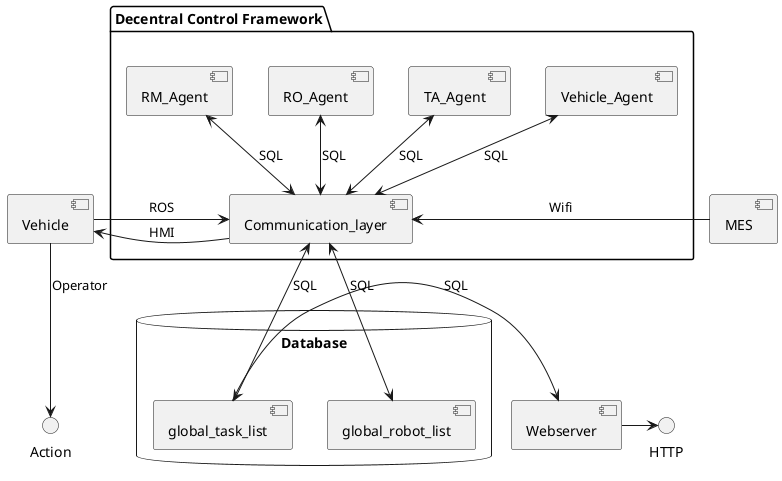 @startuml connection_diagram

package "Decentral Control Framework" {

    [Communication_layer]
    [Vehicle_Agent]
    [TA_Agent]
    [RO_Agent]
    [RM_Agent]

}

database "Database" {

    [global_robot_list]
    [global_task_list]

}

[Vehicle] -> [Communication_layer] : ROS
[Vehicle] <- [Communication_layer] : HMI
[Vehicle] --> Action : Operator

[global_task_list] -> [Webserver] : SQL
[Webserver] -> HTTP

[TA_Agent] <--> [Communication_layer] : SQL
[RO_Agent] <--> [Communication_layer] : SQL
[RM_Agent] <--> [Communication_layer] : SQL
[Vehicle_Agent] <--> [Communication_layer] : SQL

[Communication_layer] <--> [global_task_list] : SQL
[Communication_layer] <--> [global_robot_list] : SQL

[MES] -> [Communication_layer] : Wifi

@enduml